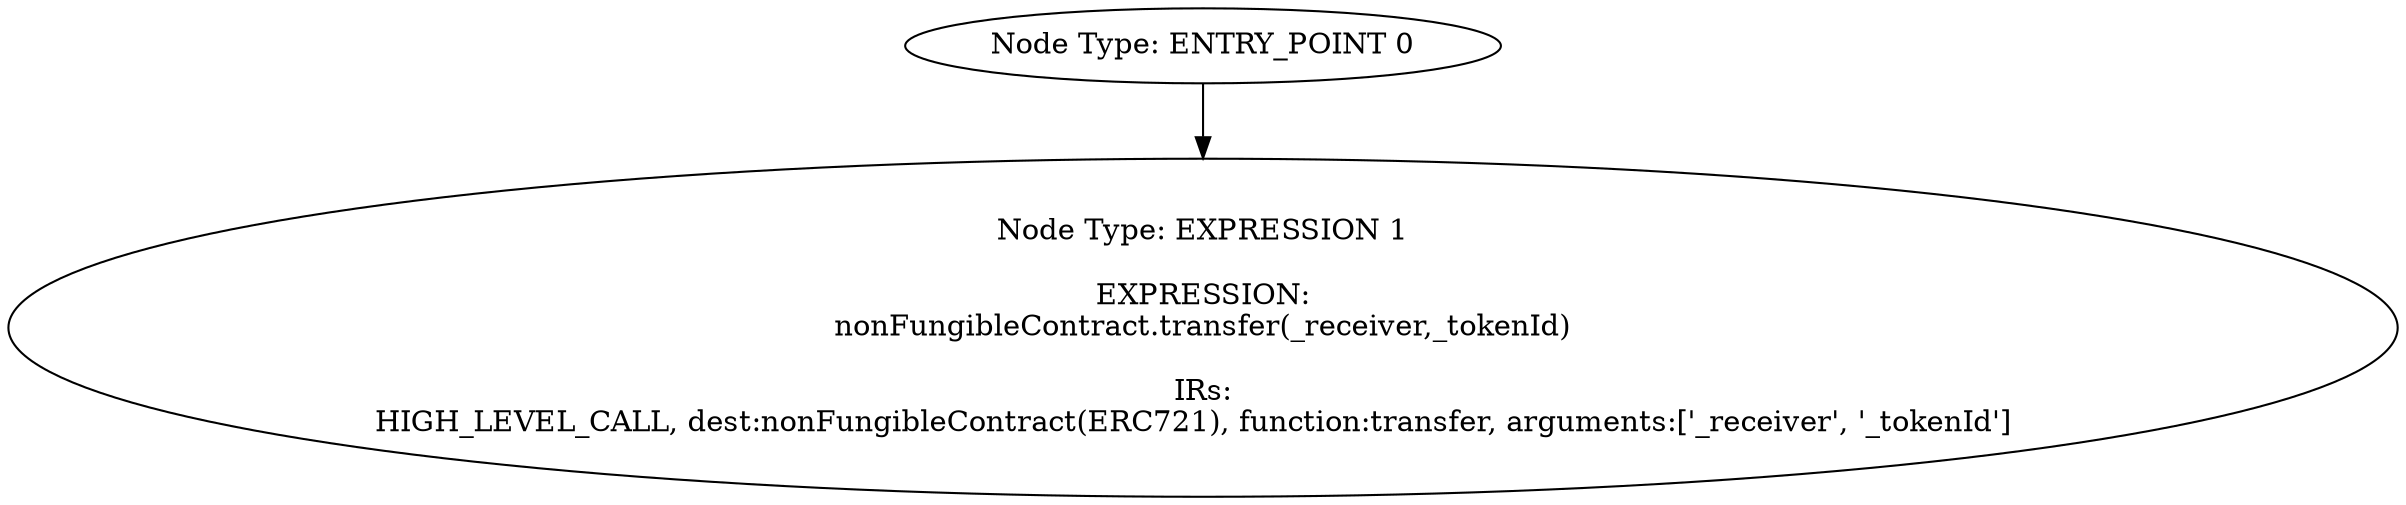 digraph{
0[label="Node Type: ENTRY_POINT 0
"];
0->1;
1[label="Node Type: EXPRESSION 1

EXPRESSION:
nonFungibleContract.transfer(_receiver,_tokenId)

IRs:
HIGH_LEVEL_CALL, dest:nonFungibleContract(ERC721), function:transfer, arguments:['_receiver', '_tokenId']  "];
}

